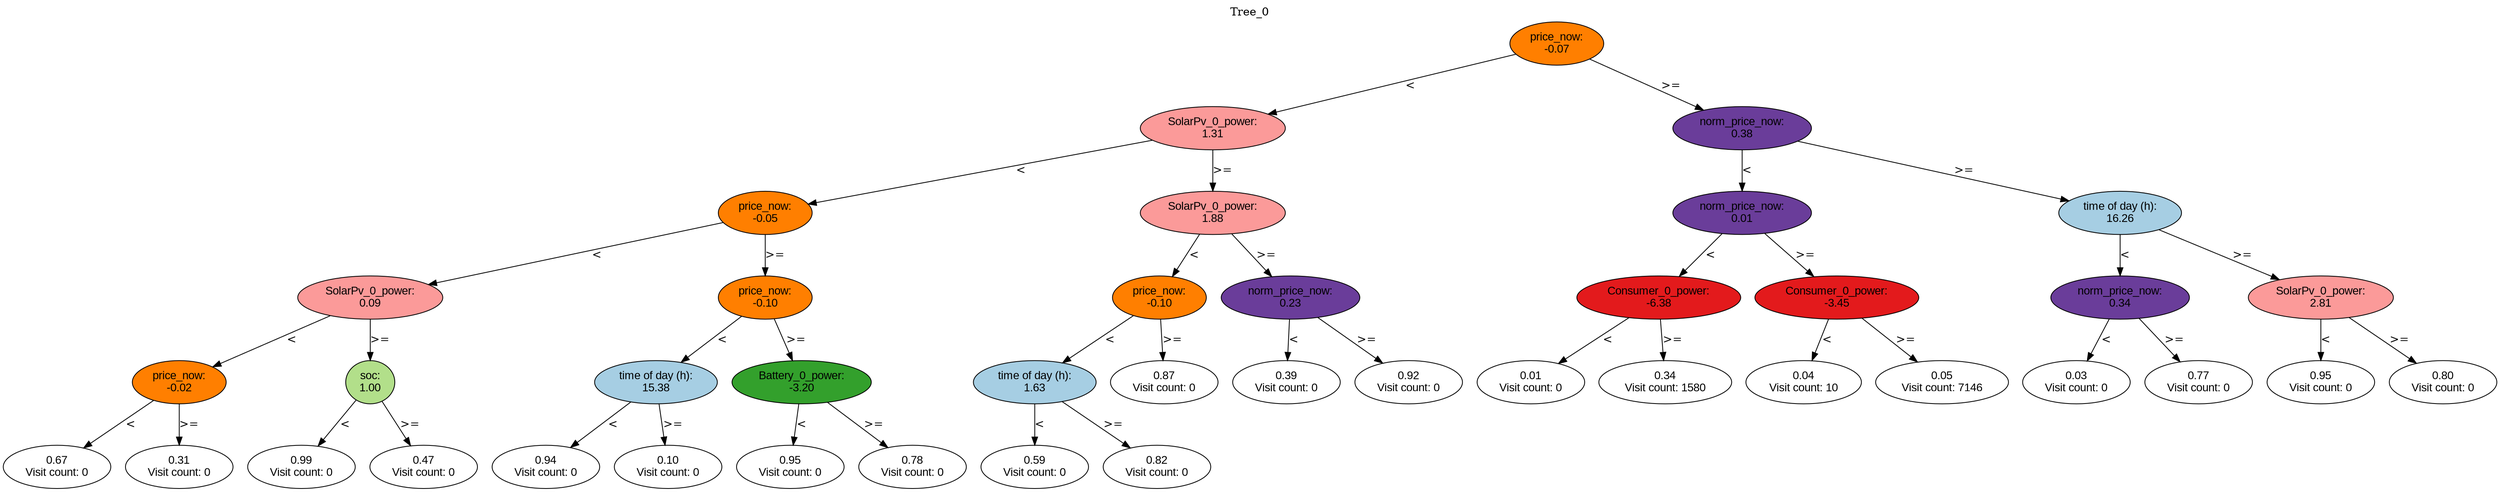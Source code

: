 digraph BST {
    node [fontname="Arial" style=filled colorscheme=paired12];
    0 [ label = "price_now:
-0.07" fillcolor=8];
    1 [ label = "SolarPv_0_power:
1.31" fillcolor=5];
    2 [ label = "price_now:
-0.05" fillcolor=8];
    3 [ label = "SolarPv_0_power:
0.09" fillcolor=5];
    4 [ label = "price_now:
-0.02" fillcolor=8];
    5 [ label = "0.67
Visit count: 0" fillcolor=white];
    6 [ label = "0.31
Visit count: 0" fillcolor=white];
    7 [ label = "soc:
1.00" fillcolor=3];
    8 [ label = "0.99
Visit count: 0" fillcolor=white];
    9 [ label = "0.47
Visit count: 0" fillcolor=white];
    10 [ label = "price_now:
-0.10" fillcolor=8];
    11 [ label = "time of day (h):
15.38" fillcolor=1];
    12 [ label = "0.94
Visit count: 0" fillcolor=white];
    13 [ label = "0.10
Visit count: 0" fillcolor=white];
    14 [ label = "Battery_0_power:
-3.20" fillcolor=4];
    15 [ label = "0.95
Visit count: 0" fillcolor=white];
    16 [ label = "0.78
Visit count: 0" fillcolor=white];
    17 [ label = "SolarPv_0_power:
1.88" fillcolor=5];
    18 [ label = "price_now:
-0.10" fillcolor=8];
    19 [ label = "time of day (h):
1.63" fillcolor=1];
    20 [ label = "0.59
Visit count: 0" fillcolor=white];
    21 [ label = "0.82
Visit count: 0" fillcolor=white];
    22 [ label = "0.87
Visit count: 0" fillcolor=white];
    23 [ label = "norm_price_now:
0.23" fillcolor=10];
    24 [ label = "0.39
Visit count: 0" fillcolor=white];
    25 [ label = "0.92
Visit count: 0" fillcolor=white];
    26 [ label = "norm_price_now:
0.38" fillcolor=10];
    27 [ label = "norm_price_now:
0.01" fillcolor=10];
    28 [ label = "Consumer_0_power:
-6.38" fillcolor=6];
    29 [ label = "0.01
Visit count: 0" fillcolor=white];
    30 [ label = "0.34
Visit count: 1580" fillcolor=white];
    31 [ label = "Consumer_0_power:
-3.45" fillcolor=6];
    32 [ label = "0.04
Visit count: 10" fillcolor=white];
    33 [ label = "0.05
Visit count: 7146" fillcolor=white];
    34 [ label = "time of day (h):
16.26" fillcolor=1];
    35 [ label = "norm_price_now:
0.34" fillcolor=10];
    36 [ label = "0.03
Visit count: 0" fillcolor=white];
    37 [ label = "0.77
Visit count: 0" fillcolor=white];
    38 [ label = "SolarPv_0_power:
2.81" fillcolor=5];
    39 [ label = "0.95
Visit count: 0" fillcolor=white];
    40 [ label = "0.80
Visit count: 0" fillcolor=white];

    0  -> 1[ label = "<"];
    0  -> 26[ label = ">="];
    1  -> 2[ label = "<"];
    1  -> 17[ label = ">="];
    2  -> 3[ label = "<"];
    2  -> 10[ label = ">="];
    3  -> 4[ label = "<"];
    3  -> 7[ label = ">="];
    4  -> 5[ label = "<"];
    4  -> 6[ label = ">="];
    7  -> 8[ label = "<"];
    7  -> 9[ label = ">="];
    10  -> 11[ label = "<"];
    10  -> 14[ label = ">="];
    11  -> 12[ label = "<"];
    11  -> 13[ label = ">="];
    14  -> 15[ label = "<"];
    14  -> 16[ label = ">="];
    17  -> 18[ label = "<"];
    17  -> 23[ label = ">="];
    18  -> 19[ label = "<"];
    18  -> 22[ label = ">="];
    19  -> 20[ label = "<"];
    19  -> 21[ label = ">="];
    23  -> 24[ label = "<"];
    23  -> 25[ label = ">="];
    26  -> 27[ label = "<"];
    26  -> 34[ label = ">="];
    27  -> 28[ label = "<"];
    27  -> 31[ label = ">="];
    28  -> 29[ label = "<"];
    28  -> 30[ label = ">="];
    31  -> 32[ label = "<"];
    31  -> 33[ label = ">="];
    34  -> 35[ label = "<"];
    34  -> 38[ label = ">="];
    35  -> 36[ label = "<"];
    35  -> 37[ label = ">="];
    38  -> 39[ label = "<"];
    38  -> 40[ label = ">="];

    labelloc="t";
    label="Tree_0";
}